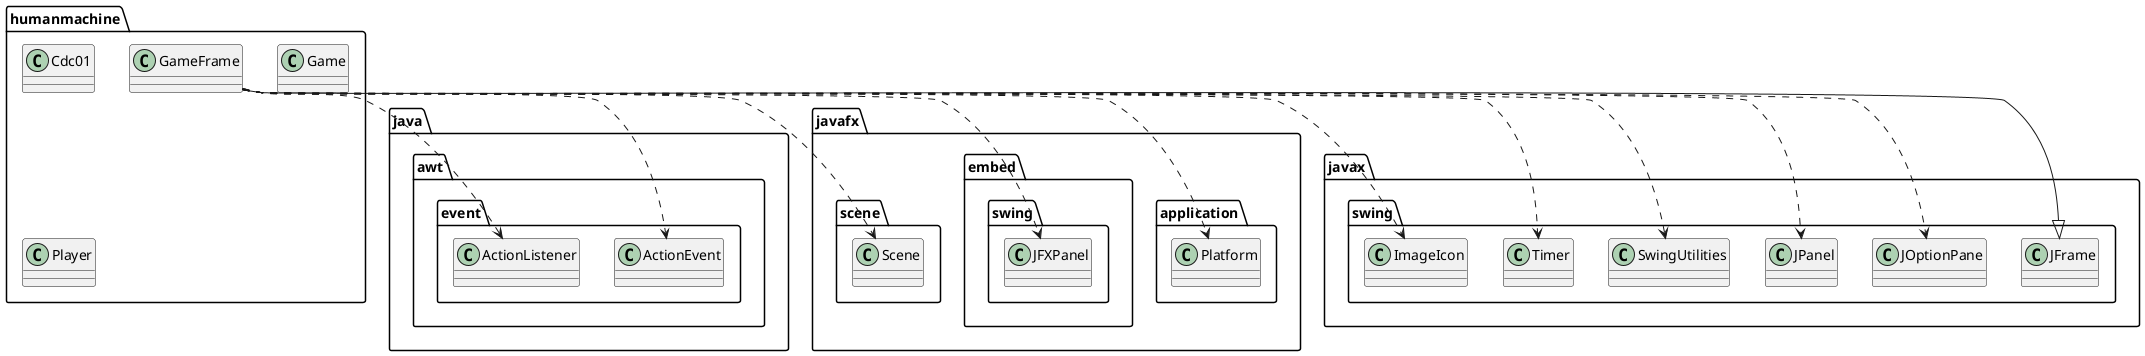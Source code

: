 @startuml
class humanmachine.Cdc01
class humanmachine.Game
class humanmachine.GameFrame
class humanmachine.Player
class java.awt.event.ActionEvent
class java.awt.event.ActionListener
class javafx.application.Platform
class javafx.embed.swing.JFXPanel
class javax.swing.JFrame
class javax.swing.JOptionPane
class javax.swing.JPanel
class javax.swing.SwingUtilities
class javax.swing.Timer
humanmachine.GameFrame ..> java.awt.event.ActionEvent
humanmachine.GameFrame ..> java.awt.event.ActionListener
humanmachine.GameFrame ..> javafx.application.Platform
humanmachine.GameFrame ..> javafx.embed.swing.JFXPanel
humanmachine.GameFrame ..> javafx.scene.Scene
humanmachine.GameFrame ..> javax.swing.ImageIcon
humanmachine.GameFrame --|> javax.swing.JFrame
humanmachine.GameFrame ..> javax.swing.JOptionPane
humanmachine.GameFrame ..> javax.swing.JPanel
humanmachine.GameFrame ..> javax.swing.SwingUtilities
humanmachine.GameFrame ..> javax.swing.Timer
@enduml